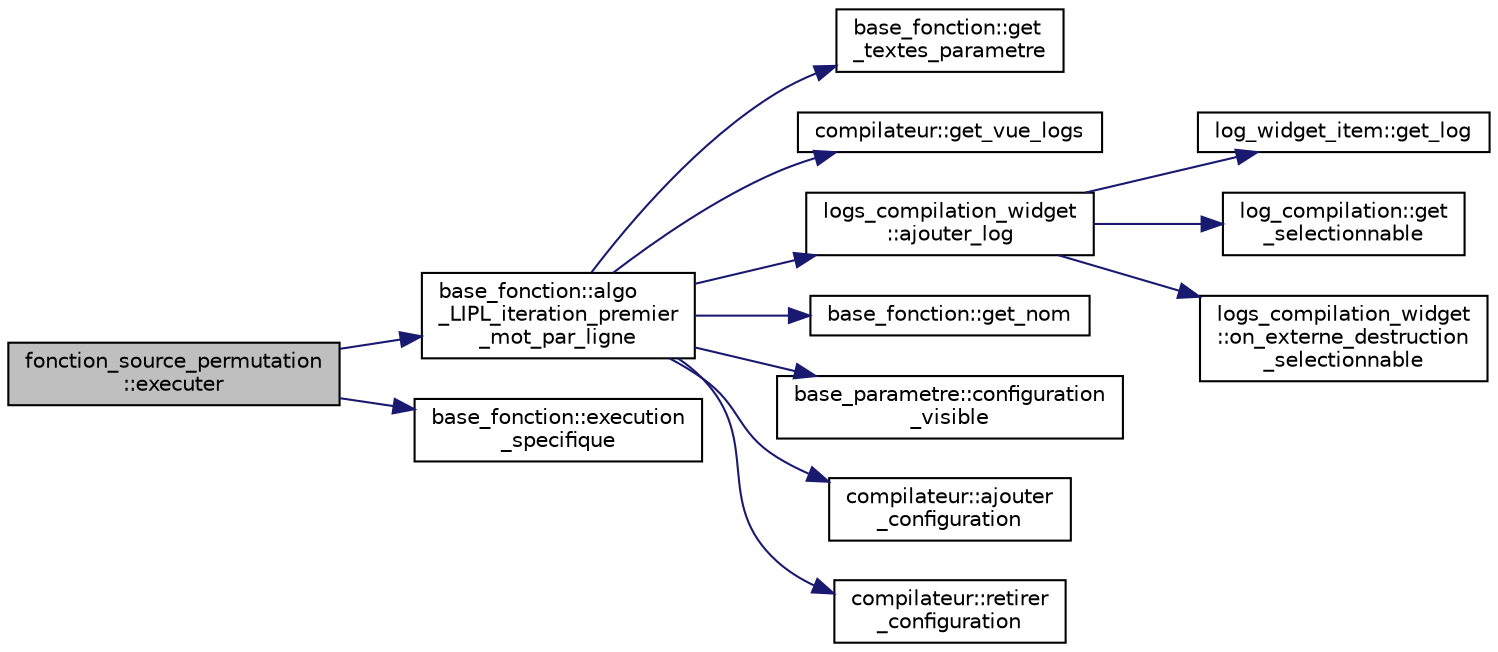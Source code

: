 digraph "fonction_source_permutation::executer"
{
  edge [fontname="Helvetica",fontsize="10",labelfontname="Helvetica",labelfontsize="10"];
  node [fontname="Helvetica",fontsize="10",shape=record];
  rankdir="LR";
  Node8 [label="fonction_source_permutation\l::executer",height=0.2,width=0.4,color="black", fillcolor="grey75", style="filled", fontcolor="black"];
  Node8 -> Node9 [color="midnightblue",fontsize="10",style="solid",fontname="Helvetica"];
  Node9 [label="base_fonction::algo\l_LIPL_iteration_premier\l_mot_par_ligne",height=0.2,width=0.4,color="black", fillcolor="white", style="filled",URL="$classbase__fonction.html#ab450ea28d02332b2aef8ff0a991cbd26",tooltip="Algorithme d&#39;exécution selon un parametre donné dans le cas : ligne, itération sur chaque ligne..."];
  Node9 -> Node10 [color="midnightblue",fontsize="10",style="solid",fontname="Helvetica"];
  Node10 [label="base_fonction::get\l_textes_parametre",height=0.2,width=0.4,color="black", fillcolor="white", style="filled",URL="$classbase__fonction.html#ab3e88cf042d00d3aaa21e6cdbe8dcadd"];
  Node9 -> Node11 [color="midnightblue",fontsize="10",style="solid",fontname="Helvetica"];
  Node11 [label="compilateur::get_vue_logs",height=0.2,width=0.4,color="black", fillcolor="white", style="filled",URL="$classcompilateur.html#a082b5dae21b0b539a159e180164a5f7c",tooltip="Accesseur du widget de la vue des logs. "];
  Node9 -> Node12 [color="midnightblue",fontsize="10",style="solid",fontname="Helvetica"];
  Node12 [label="logs_compilation_widget\l::ajouter_log",height=0.2,width=0.4,color="black", fillcolor="white", style="filled",URL="$classlogs__compilation__widget.html#a51fcc25d77ca9beafc2721d9c84f07a7",tooltip="Ajoute un log à la liste des logs. "];
  Node12 -> Node13 [color="midnightblue",fontsize="10",style="solid",fontname="Helvetica"];
  Node13 [label="log_widget_item::get_log",height=0.2,width=0.4,color="black", fillcolor="white", style="filled",URL="$classlog__widget__item.html#a50885aa7f8b31392370fe1dafe982a62",tooltip="Accesseur du log associé. "];
  Node12 -> Node14 [color="midnightblue",fontsize="10",style="solid",fontname="Helvetica"];
  Node14 [label="log_compilation::get\l_selectionnable",height=0.2,width=0.4,color="black", fillcolor="white", style="filled",URL="$classlog__compilation.html#a33648aa43d6eac93335fbf032c581f67",tooltip="Accesseur de l&#39;objet associé. "];
  Node12 -> Node15 [color="midnightblue",fontsize="10",style="solid",fontname="Helvetica"];
  Node15 [label="logs_compilation_widget\l::on_externe_destruction\l_selectionnable",height=0.2,width=0.4,color="black", fillcolor="white", style="filled",URL="$classlogs__compilation__widget.html#aa1e59554cb81d84ad0cd4245b166b2df",tooltip="Fonction appelée lors de la destruction d&#39;un objet sélectionnable. "];
  Node9 -> Node16 [color="midnightblue",fontsize="10",style="solid",fontname="Helvetica"];
  Node16 [label="base_fonction::get_nom",height=0.2,width=0.4,color="black", fillcolor="white", style="filled",URL="$classbase__fonction.html#aa184addbc0e71b3fd255b2f0b9e7c99e",tooltip="Retourne le nom de la fonction. "];
  Node9 -> Node17 [color="midnightblue",fontsize="10",style="solid",fontname="Helvetica"];
  Node17 [label="base_parametre::configuration\l_visible",height=0.2,width=0.4,color="black", fillcolor="white", style="filled",URL="$classbase__parametre.html#a76d6b70f40b18a33f0b0a56e85782a8d"];
  Node9 -> Node18 [color="midnightblue",fontsize="10",style="solid",fontname="Helvetica"];
  Node18 [label="compilateur::ajouter\l_configuration",height=0.2,width=0.4,color="black", fillcolor="white", style="filled",URL="$classcompilateur.html#accedd70b3a5d0cec2ce83fee43a7f160",tooltip="Ajoute une configuration à un couple (fonction, parametre). "];
  Node9 -> Node19 [color="midnightblue",fontsize="10",style="solid",fontname="Helvetica"];
  Node19 [label="compilateur::retirer\l_configuration",height=0.2,width=0.4,color="black", fillcolor="white", style="filled",URL="$classcompilateur.html#a3a044cc8ed2205d842ed8adadf090179",tooltip="Efface la configuration d&#39;un couple (fonction/parametre). "];
  Node8 -> Node20 [color="midnightblue",fontsize="10",style="solid",fontname="Helvetica"];
  Node20 [label="base_fonction::execution\l_specifique",height=0.2,width=0.4,color="black", fillcolor="white", style="filled",URL="$classbase__fonction.html#a50bef05f4bcb9522d6dbbd82694e1783"];
}

